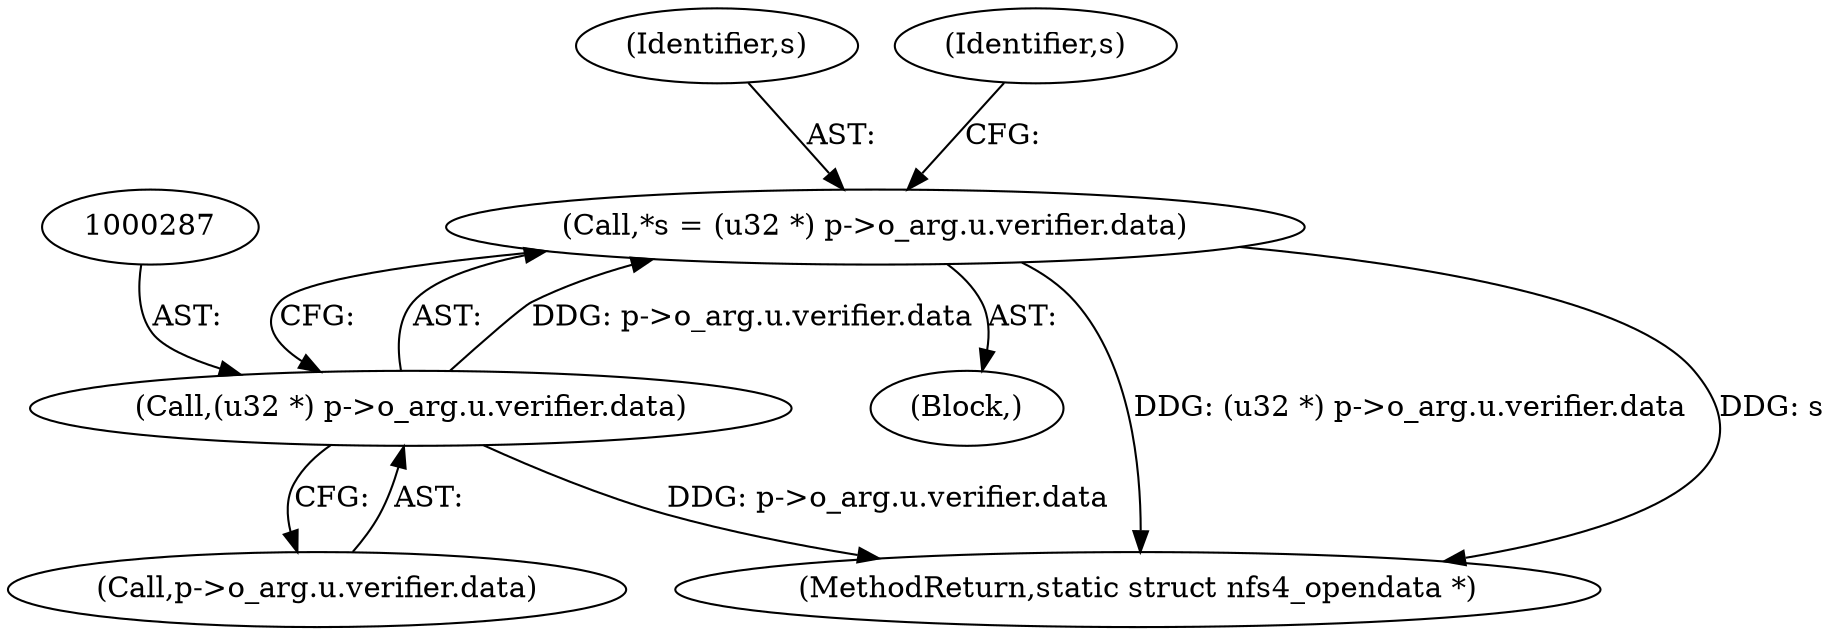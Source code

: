 digraph "0_linux_dc0b027dfadfcb8a5504f7d8052754bf8d501ab9_17@pointer" {
"1000284" [label="(Call,*s = (u32 *) p->o_arg.u.verifier.data)"];
"1000286" [label="(Call,(u32 *) p->o_arg.u.verifier.data)"];
"1000282" [label="(Block,)"];
"1000286" [label="(Call,(u32 *) p->o_arg.u.verifier.data)"];
"1000285" [label="(Identifier,s)"];
"1000288" [label="(Call,p->o_arg.u.verifier.data)"];
"1000389" [label="(MethodReturn,static struct nfs4_opendata *)"];
"1000284" [label="(Call,*s = (u32 *) p->o_arg.u.verifier.data)"];
"1000299" [label="(Identifier,s)"];
"1000284" -> "1000282"  [label="AST: "];
"1000284" -> "1000286"  [label="CFG: "];
"1000285" -> "1000284"  [label="AST: "];
"1000286" -> "1000284"  [label="AST: "];
"1000299" -> "1000284"  [label="CFG: "];
"1000284" -> "1000389"  [label="DDG: (u32 *) p->o_arg.u.verifier.data"];
"1000284" -> "1000389"  [label="DDG: s"];
"1000286" -> "1000284"  [label="DDG: p->o_arg.u.verifier.data"];
"1000286" -> "1000288"  [label="CFG: "];
"1000287" -> "1000286"  [label="AST: "];
"1000288" -> "1000286"  [label="AST: "];
"1000286" -> "1000389"  [label="DDG: p->o_arg.u.verifier.data"];
}
